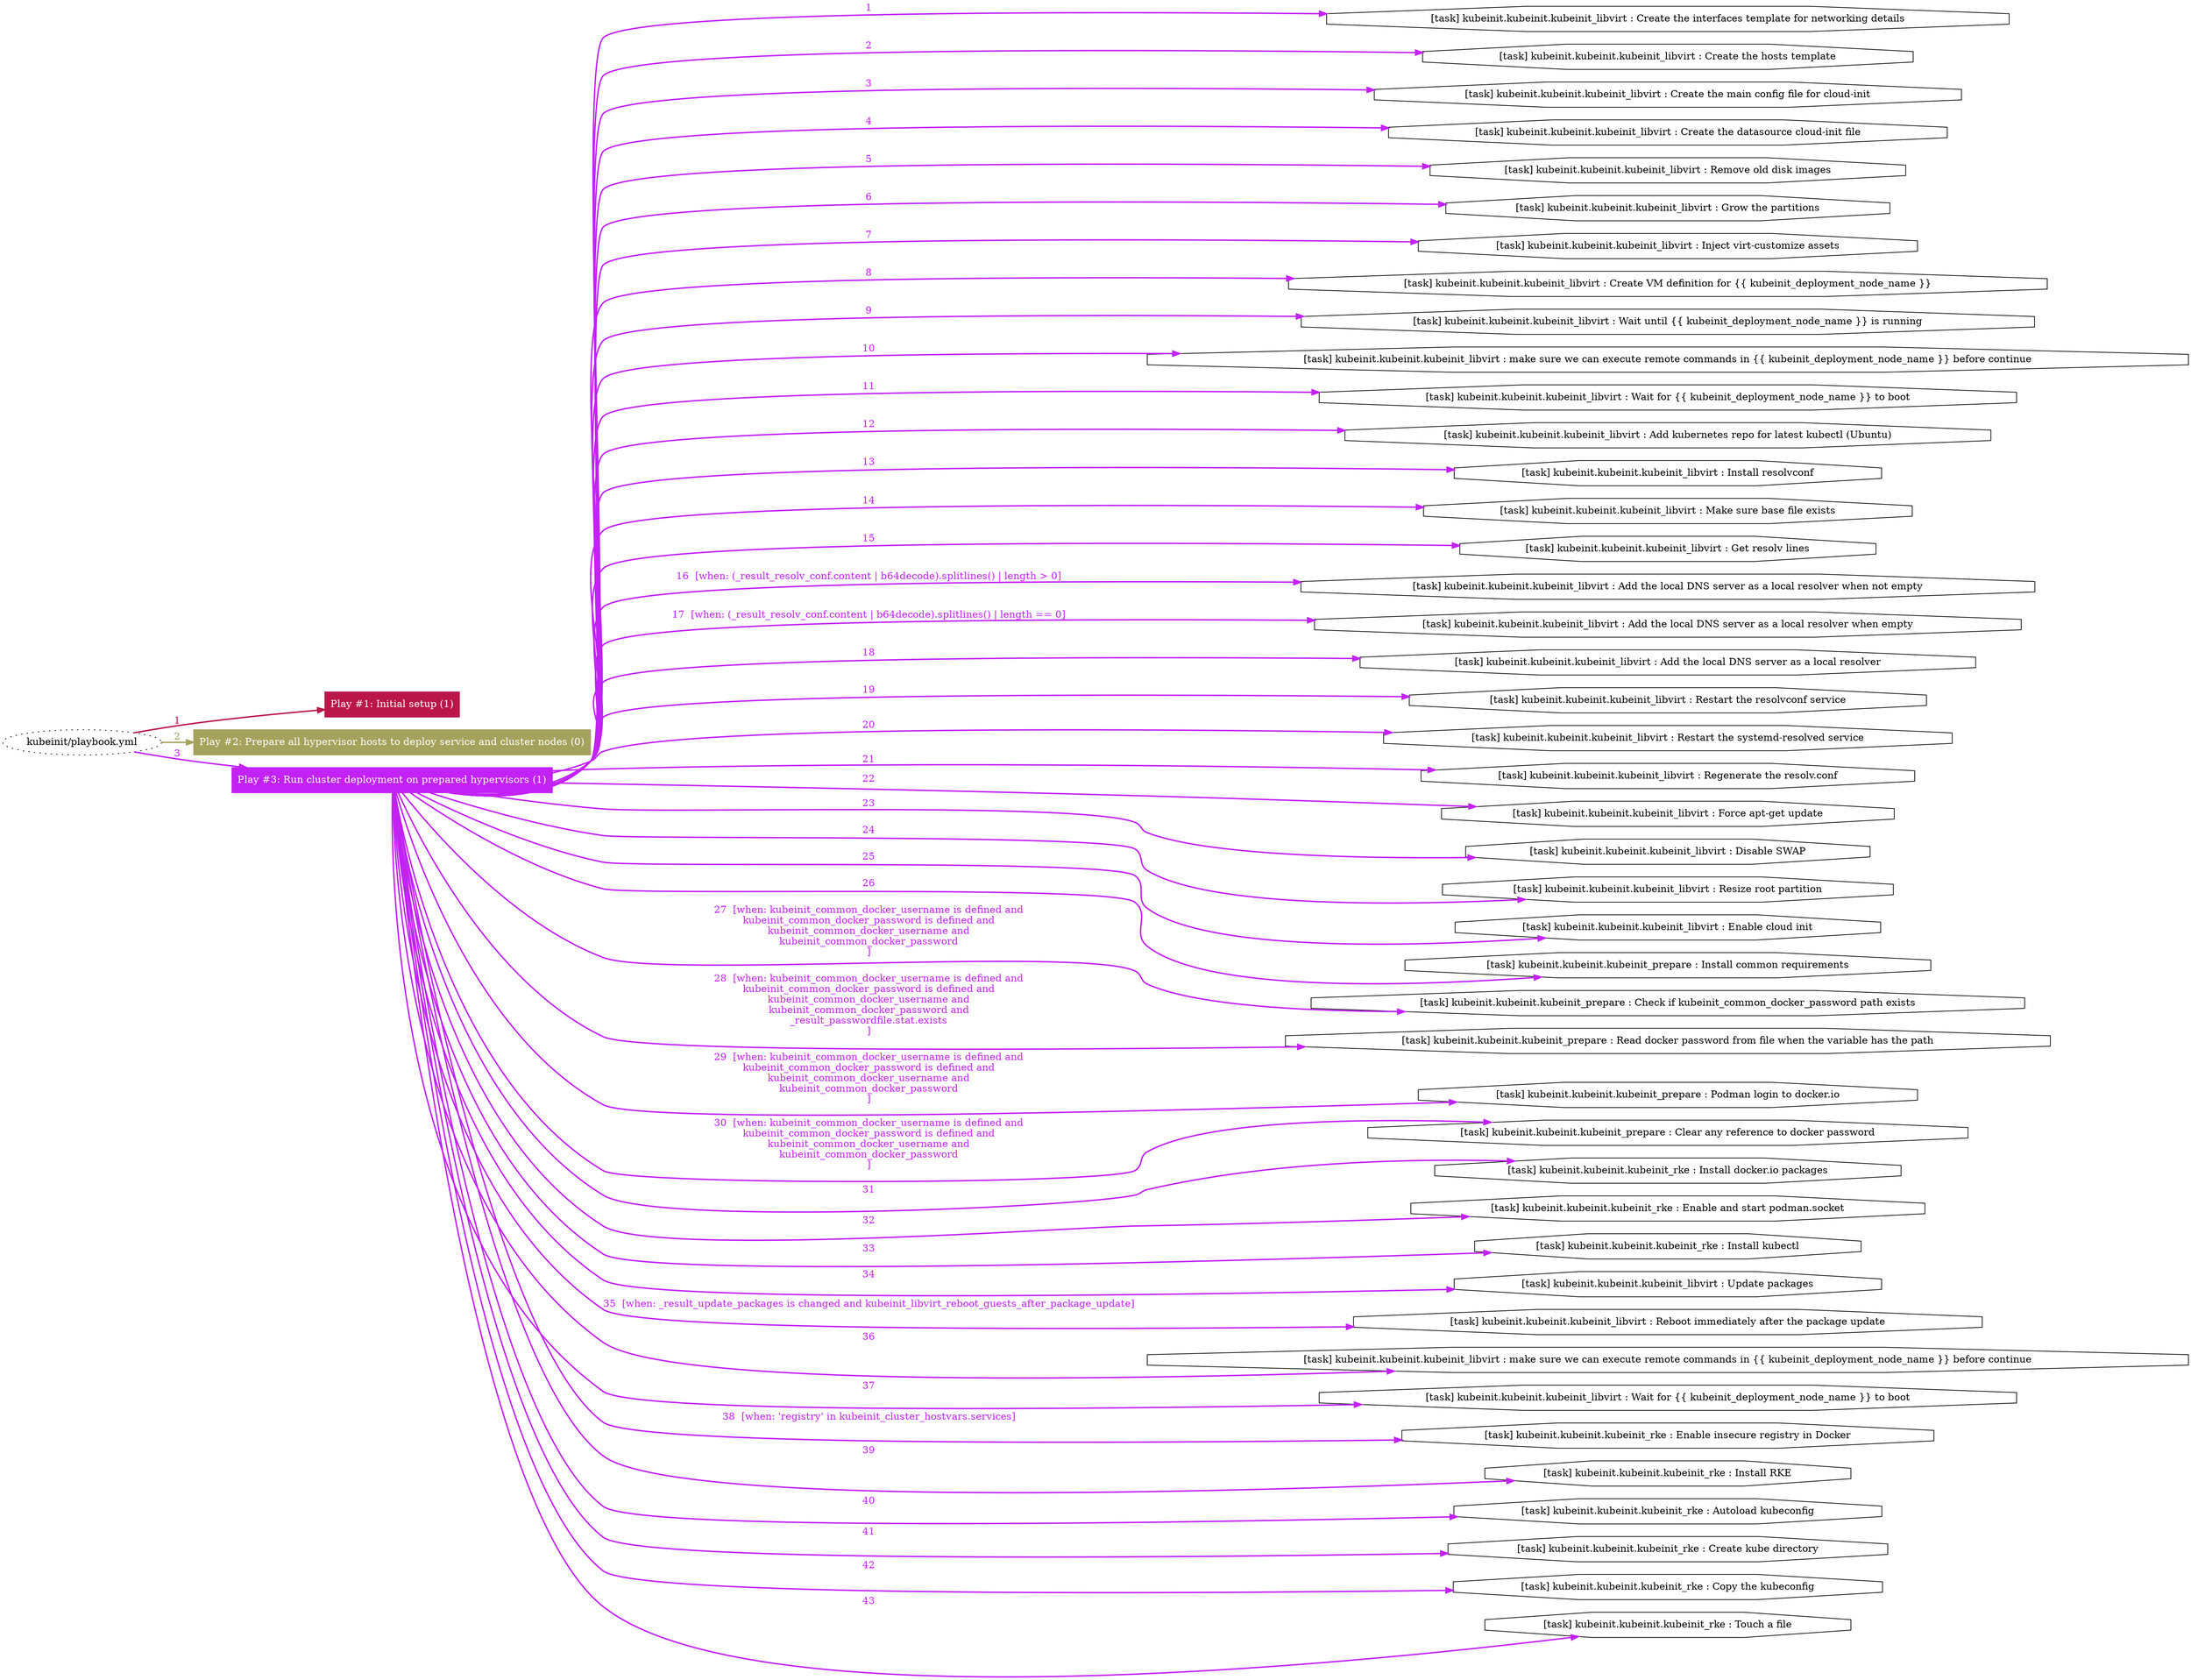 digraph "kubeinit/playbook.yml "{
	graph [concentrate=true ordering=in rankdir=LR ratio=fill]
	edge [esep=5 sep=10]
	"kubeinit/playbook.yml" [id=root_node style=dotted]
	subgraph "Play #1: Initial setup (1) "{
		"Play #1: Initial setup (1)" [color="#bb164a" fontcolor="#ffffff" id="play_9e072ada-bedb-4412-a1a1-019dd0e4c19c" shape=box style=filled tooltip=localhost]
		"kubeinit/playbook.yml" -> "Play #1: Initial setup (1)" [label=1 color="#bb164a" fontcolor="#bb164a" id="edge_d35d7f11-bd9d-4281-9a09-9951c18d475f" style=bold]
	}
	subgraph "Play #2: Prepare all hypervisor hosts to deploy service and cluster nodes (0) "{
		"Play #2: Prepare all hypervisor hosts to deploy service and cluster nodes (0)" [color="#a5a25d" fontcolor="#ffffff" id="play_97170ef8-e459-4ec4-8426-08df1c25eb25" shape=box style=filled tooltip=""]
		"kubeinit/playbook.yml" -> "Play #2: Prepare all hypervisor hosts to deploy service and cluster nodes (0)" [label=2 color="#a5a25d" fontcolor="#a5a25d" id="edge_acbc543a-ef97-4b32-9300-808415fbf3ac" style=bold]
	}
	subgraph "Play #3: Run cluster deployment on prepared hypervisors (1) "{
		"Play #3: Run cluster deployment on prepared hypervisors (1)" [color="#c222f5" fontcolor="#ffffff" id="play_73b1df1e-7b7c-49c7-8c04-60a38fd4ba14" shape=box style=filled tooltip=localhost]
		"kubeinit/playbook.yml" -> "Play #3: Run cluster deployment on prepared hypervisors (1)" [label=3 color="#c222f5" fontcolor="#c222f5" id="edge_961dffba-6565-40f2-bfa2-70f2a6d10a28" style=bold]
		"task_04782fb5-5560-40d4-ad11-31603b26a60a" [label="[task] kubeinit.kubeinit.kubeinit_libvirt : Create the interfaces template for networking details" id="task_04782fb5-5560-40d4-ad11-31603b26a60a" shape=octagon tooltip="[task] kubeinit.kubeinit.kubeinit_libvirt : Create the interfaces template for networking details"]
		"Play #3: Run cluster deployment on prepared hypervisors (1)" -> "task_04782fb5-5560-40d4-ad11-31603b26a60a" [label=1 color="#c222f5" fontcolor="#c222f5" id="edge_70f13a07-5af0-4b84-91ab-e033e1307b08" style=bold]
		"task_c3f3b517-e76e-4a34-a730-cd2ba80ef81f" [label="[task] kubeinit.kubeinit.kubeinit_libvirt : Create the hosts template" id="task_c3f3b517-e76e-4a34-a730-cd2ba80ef81f" shape=octagon tooltip="[task] kubeinit.kubeinit.kubeinit_libvirt : Create the hosts template"]
		"Play #3: Run cluster deployment on prepared hypervisors (1)" -> "task_c3f3b517-e76e-4a34-a730-cd2ba80ef81f" [label=2 color="#c222f5" fontcolor="#c222f5" id="edge_9735ffa6-f1aa-4836-80c9-32dc55b61c0f" style=bold]
		"task_18fbe0bf-db77-4a1a-95c7-71c702c76b3e" [label="[task] kubeinit.kubeinit.kubeinit_libvirt : Create the main config file for cloud-init" id="task_18fbe0bf-db77-4a1a-95c7-71c702c76b3e" shape=octagon tooltip="[task] kubeinit.kubeinit.kubeinit_libvirt : Create the main config file for cloud-init"]
		"Play #3: Run cluster deployment on prepared hypervisors (1)" -> "task_18fbe0bf-db77-4a1a-95c7-71c702c76b3e" [label=3 color="#c222f5" fontcolor="#c222f5" id="edge_a6db2c7e-149f-4953-b574-bc0034617c24" style=bold]
		"task_5ee3b6cf-0d54-4f2e-94c3-fcaff77bd6ac" [label="[task] kubeinit.kubeinit.kubeinit_libvirt : Create the datasource cloud-init file" id="task_5ee3b6cf-0d54-4f2e-94c3-fcaff77bd6ac" shape=octagon tooltip="[task] kubeinit.kubeinit.kubeinit_libvirt : Create the datasource cloud-init file"]
		"Play #3: Run cluster deployment on prepared hypervisors (1)" -> "task_5ee3b6cf-0d54-4f2e-94c3-fcaff77bd6ac" [label=4 color="#c222f5" fontcolor="#c222f5" id="edge_3e7ee2ff-7c03-43a0-9814-238f4494105e" style=bold]
		"task_e522a660-8d5d-403d-8a10-debf3f9a9714" [label="[task] kubeinit.kubeinit.kubeinit_libvirt : Remove old disk images" id="task_e522a660-8d5d-403d-8a10-debf3f9a9714" shape=octagon tooltip="[task] kubeinit.kubeinit.kubeinit_libvirt : Remove old disk images"]
		"Play #3: Run cluster deployment on prepared hypervisors (1)" -> "task_e522a660-8d5d-403d-8a10-debf3f9a9714" [label=5 color="#c222f5" fontcolor="#c222f5" id="edge_d39cd24c-13ee-47e8-b3f9-5416afa7e6df" style=bold]
		"task_0781fd19-35f5-47a7-b0ae-5aa284ded4d4" [label="[task] kubeinit.kubeinit.kubeinit_libvirt : Grow the partitions" id="task_0781fd19-35f5-47a7-b0ae-5aa284ded4d4" shape=octagon tooltip="[task] kubeinit.kubeinit.kubeinit_libvirt : Grow the partitions"]
		"Play #3: Run cluster deployment on prepared hypervisors (1)" -> "task_0781fd19-35f5-47a7-b0ae-5aa284ded4d4" [label=6 color="#c222f5" fontcolor="#c222f5" id="edge_d542be37-f864-46eb-aa32-2f0763eccba1" style=bold]
		"task_7b385577-e508-46f1-ae67-e67634d80126" [label="[task] kubeinit.kubeinit.kubeinit_libvirt : Inject virt-customize assets" id="task_7b385577-e508-46f1-ae67-e67634d80126" shape=octagon tooltip="[task] kubeinit.kubeinit.kubeinit_libvirt : Inject virt-customize assets"]
		"Play #3: Run cluster deployment on prepared hypervisors (1)" -> "task_7b385577-e508-46f1-ae67-e67634d80126" [label=7 color="#c222f5" fontcolor="#c222f5" id="edge_d257189e-1582-409b-822b-50026cbce747" style=bold]
		"task_c0ac9f22-2b17-4a6e-abf3-d7fb999ab232" [label="[task] kubeinit.kubeinit.kubeinit_libvirt : Create VM definition for {{ kubeinit_deployment_node_name }}" id="task_c0ac9f22-2b17-4a6e-abf3-d7fb999ab232" shape=octagon tooltip="[task] kubeinit.kubeinit.kubeinit_libvirt : Create VM definition for {{ kubeinit_deployment_node_name }}"]
		"Play #3: Run cluster deployment on prepared hypervisors (1)" -> "task_c0ac9f22-2b17-4a6e-abf3-d7fb999ab232" [label=8 color="#c222f5" fontcolor="#c222f5" id="edge_38f77ec9-4556-47b9-a8d3-5cfec4c2af0b" style=bold]
		"task_bf04e2ef-dc40-4c14-b19b-96e12eb2d376" [label="[task] kubeinit.kubeinit.kubeinit_libvirt : Wait until {{ kubeinit_deployment_node_name }} is running" id="task_bf04e2ef-dc40-4c14-b19b-96e12eb2d376" shape=octagon tooltip="[task] kubeinit.kubeinit.kubeinit_libvirt : Wait until {{ kubeinit_deployment_node_name }} is running"]
		"Play #3: Run cluster deployment on prepared hypervisors (1)" -> "task_bf04e2ef-dc40-4c14-b19b-96e12eb2d376" [label=9 color="#c222f5" fontcolor="#c222f5" id="edge_95f42dad-1d71-45d0-a577-7c74d1239339" style=bold]
		"task_76f94b7d-557c-4d08-850a-2b3b3770bcf8" [label="[task] kubeinit.kubeinit.kubeinit_libvirt : make sure we can execute remote commands in {{ kubeinit_deployment_node_name }} before continue" id="task_76f94b7d-557c-4d08-850a-2b3b3770bcf8" shape=octagon tooltip="[task] kubeinit.kubeinit.kubeinit_libvirt : make sure we can execute remote commands in {{ kubeinit_deployment_node_name }} before continue"]
		"Play #3: Run cluster deployment on prepared hypervisors (1)" -> "task_76f94b7d-557c-4d08-850a-2b3b3770bcf8" [label=10 color="#c222f5" fontcolor="#c222f5" id="edge_859d3e4d-6ca5-464c-80b8-9a052aa2861b" style=bold]
		"task_ea57109b-4e99-412a-a7fa-110f0bc1c338" [label="[task] kubeinit.kubeinit.kubeinit_libvirt : Wait for {{ kubeinit_deployment_node_name }} to boot" id="task_ea57109b-4e99-412a-a7fa-110f0bc1c338" shape=octagon tooltip="[task] kubeinit.kubeinit.kubeinit_libvirt : Wait for {{ kubeinit_deployment_node_name }} to boot"]
		"Play #3: Run cluster deployment on prepared hypervisors (1)" -> "task_ea57109b-4e99-412a-a7fa-110f0bc1c338" [label=11 color="#c222f5" fontcolor="#c222f5" id="edge_19e5a244-241c-40f4-a120-2a1591cc5d39" style=bold]
		"task_bf5fa789-cfa1-414f-85d2-979dd55bab25" [label="[task] kubeinit.kubeinit.kubeinit_libvirt : Add kubernetes repo for latest kubectl (Ubuntu)" id="task_bf5fa789-cfa1-414f-85d2-979dd55bab25" shape=octagon tooltip="[task] kubeinit.kubeinit.kubeinit_libvirt : Add kubernetes repo for latest kubectl (Ubuntu)"]
		"Play #3: Run cluster deployment on prepared hypervisors (1)" -> "task_bf5fa789-cfa1-414f-85d2-979dd55bab25" [label=12 color="#c222f5" fontcolor="#c222f5" id="edge_51b1b80d-94bb-4c61-b86d-d8d22d2a8bda" style=bold]
		"task_aa79244a-5b53-41cb-96ec-53812ed65b9d" [label="[task] kubeinit.kubeinit.kubeinit_libvirt : Install resolvconf" id="task_aa79244a-5b53-41cb-96ec-53812ed65b9d" shape=octagon tooltip="[task] kubeinit.kubeinit.kubeinit_libvirt : Install resolvconf"]
		"Play #3: Run cluster deployment on prepared hypervisors (1)" -> "task_aa79244a-5b53-41cb-96ec-53812ed65b9d" [label=13 color="#c222f5" fontcolor="#c222f5" id="edge_0e81202a-1290-4348-a52d-3f8c0a01be60" style=bold]
		"task_3cab244b-0180-4dc7-bdc2-e6d43ecf89da" [label="[task] kubeinit.kubeinit.kubeinit_libvirt : Make sure base file exists" id="task_3cab244b-0180-4dc7-bdc2-e6d43ecf89da" shape=octagon tooltip="[task] kubeinit.kubeinit.kubeinit_libvirt : Make sure base file exists"]
		"Play #3: Run cluster deployment on prepared hypervisors (1)" -> "task_3cab244b-0180-4dc7-bdc2-e6d43ecf89da" [label=14 color="#c222f5" fontcolor="#c222f5" id="edge_e3d52eb3-b141-4663-8386-c3df266d567d" style=bold]
		"task_c0f64ff6-3218-4221-8c7b-b484f726b68a" [label="[task] kubeinit.kubeinit.kubeinit_libvirt : Get resolv lines" id="task_c0f64ff6-3218-4221-8c7b-b484f726b68a" shape=octagon tooltip="[task] kubeinit.kubeinit.kubeinit_libvirt : Get resolv lines"]
		"Play #3: Run cluster deployment on prepared hypervisors (1)" -> "task_c0f64ff6-3218-4221-8c7b-b484f726b68a" [label=15 color="#c222f5" fontcolor="#c222f5" id="edge_4e4c0a9c-a9f1-43c3-8bd1-57b7e168a9e6" style=bold]
		"task_4284758b-3c74-4508-ad66-d49ef7c7c2a0" [label="[task] kubeinit.kubeinit.kubeinit_libvirt : Add the local DNS server as a local resolver when not empty" id="task_4284758b-3c74-4508-ad66-d49ef7c7c2a0" shape=octagon tooltip="[task] kubeinit.kubeinit.kubeinit_libvirt : Add the local DNS server as a local resolver when not empty"]
		"Play #3: Run cluster deployment on prepared hypervisors (1)" -> "task_4284758b-3c74-4508-ad66-d49ef7c7c2a0" [label="16  [when: (_result_resolv_conf.content | b64decode).splitlines() | length > 0]" color="#c222f5" fontcolor="#c222f5" id="edge_786defe7-ed37-4d0f-bd1a-34f5219e292f" style=bold]
		"task_df8adc3f-a909-4c36-801e-29e69bd342a0" [label="[task] kubeinit.kubeinit.kubeinit_libvirt : Add the local DNS server as a local resolver when empty" id="task_df8adc3f-a909-4c36-801e-29e69bd342a0" shape=octagon tooltip="[task] kubeinit.kubeinit.kubeinit_libvirt : Add the local DNS server as a local resolver when empty"]
		"Play #3: Run cluster deployment on prepared hypervisors (1)" -> "task_df8adc3f-a909-4c36-801e-29e69bd342a0" [label="17  [when: (_result_resolv_conf.content | b64decode).splitlines() | length == 0]" color="#c222f5" fontcolor="#c222f5" id="edge_d7f73d81-5435-4f88-940f-ec53a3fbbe7c" style=bold]
		"task_9806dbf3-cf04-43e4-994b-a523c4579cbd" [label="[task] kubeinit.kubeinit.kubeinit_libvirt : Add the local DNS server as a local resolver" id="task_9806dbf3-cf04-43e4-994b-a523c4579cbd" shape=octagon tooltip="[task] kubeinit.kubeinit.kubeinit_libvirt : Add the local DNS server as a local resolver"]
		"Play #3: Run cluster deployment on prepared hypervisors (1)" -> "task_9806dbf3-cf04-43e4-994b-a523c4579cbd" [label=18 color="#c222f5" fontcolor="#c222f5" id="edge_bdbfebb0-f3e1-4912-9a10-5a0085784a80" style=bold]
		"task_10562c36-321b-4f53-8f55-6dfd5136958c" [label="[task] kubeinit.kubeinit.kubeinit_libvirt : Restart the resolvconf service" id="task_10562c36-321b-4f53-8f55-6dfd5136958c" shape=octagon tooltip="[task] kubeinit.kubeinit.kubeinit_libvirt : Restart the resolvconf service"]
		"Play #3: Run cluster deployment on prepared hypervisors (1)" -> "task_10562c36-321b-4f53-8f55-6dfd5136958c" [label=19 color="#c222f5" fontcolor="#c222f5" id="edge_12188122-588b-43a7-a334-1b78fdf71e00" style=bold]
		"task_30b9b999-0cab-4e38-ab98-7d8f023e8f21" [label="[task] kubeinit.kubeinit.kubeinit_libvirt : Restart the systemd-resolved service" id="task_30b9b999-0cab-4e38-ab98-7d8f023e8f21" shape=octagon tooltip="[task] kubeinit.kubeinit.kubeinit_libvirt : Restart the systemd-resolved service"]
		"Play #3: Run cluster deployment on prepared hypervisors (1)" -> "task_30b9b999-0cab-4e38-ab98-7d8f023e8f21" [label=20 color="#c222f5" fontcolor="#c222f5" id="edge_ee476d74-16d4-4d50-aac2-7c3937752460" style=bold]
		"task_7b08af8f-e050-4883-8027-dccf42abbdab" [label="[task] kubeinit.kubeinit.kubeinit_libvirt : Regenerate the resolv.conf" id="task_7b08af8f-e050-4883-8027-dccf42abbdab" shape=octagon tooltip="[task] kubeinit.kubeinit.kubeinit_libvirt : Regenerate the resolv.conf"]
		"Play #3: Run cluster deployment on prepared hypervisors (1)" -> "task_7b08af8f-e050-4883-8027-dccf42abbdab" [label=21 color="#c222f5" fontcolor="#c222f5" id="edge_80b95e04-5082-473d-abc8-9f7fea3f4199" style=bold]
		"task_916afc31-7d94-478a-84bc-6c026c547702" [label="[task] kubeinit.kubeinit.kubeinit_libvirt : Force apt-get update" id="task_916afc31-7d94-478a-84bc-6c026c547702" shape=octagon tooltip="[task] kubeinit.kubeinit.kubeinit_libvirt : Force apt-get update"]
		"Play #3: Run cluster deployment on prepared hypervisors (1)" -> "task_916afc31-7d94-478a-84bc-6c026c547702" [label=22 color="#c222f5" fontcolor="#c222f5" id="edge_1daa64a8-bedf-4f8c-9cb0-81373546881e" style=bold]
		"task_da6747b9-c2ca-4862-bf95-8ec4fb707d84" [label="[task] kubeinit.kubeinit.kubeinit_libvirt : Disable SWAP" id="task_da6747b9-c2ca-4862-bf95-8ec4fb707d84" shape=octagon tooltip="[task] kubeinit.kubeinit.kubeinit_libvirt : Disable SWAP"]
		"Play #3: Run cluster deployment on prepared hypervisors (1)" -> "task_da6747b9-c2ca-4862-bf95-8ec4fb707d84" [label=23 color="#c222f5" fontcolor="#c222f5" id="edge_19dbfb9f-3acd-4aff-88d4-51b61ddf22d6" style=bold]
		"task_15f93933-caae-4a82-bdda-c0143d7fa86f" [label="[task] kubeinit.kubeinit.kubeinit_libvirt : Resize root partition" id="task_15f93933-caae-4a82-bdda-c0143d7fa86f" shape=octagon tooltip="[task] kubeinit.kubeinit.kubeinit_libvirt : Resize root partition"]
		"Play #3: Run cluster deployment on prepared hypervisors (1)" -> "task_15f93933-caae-4a82-bdda-c0143d7fa86f" [label=24 color="#c222f5" fontcolor="#c222f5" id="edge_c9e01d57-aa3d-4949-85dc-e35e33648d77" style=bold]
		"task_7ded8b80-b754-445f-9be2-8f9dd8a7f01f" [label="[task] kubeinit.kubeinit.kubeinit_libvirt : Enable cloud init" id="task_7ded8b80-b754-445f-9be2-8f9dd8a7f01f" shape=octagon tooltip="[task] kubeinit.kubeinit.kubeinit_libvirt : Enable cloud init"]
		"Play #3: Run cluster deployment on prepared hypervisors (1)" -> "task_7ded8b80-b754-445f-9be2-8f9dd8a7f01f" [label=25 color="#c222f5" fontcolor="#c222f5" id="edge_d34a0c55-163e-4729-aa45-89e9917b274b" style=bold]
		"task_70358207-b954-416b-9b6e-41a566c23924" [label="[task] kubeinit.kubeinit.kubeinit_prepare : Install common requirements" id="task_70358207-b954-416b-9b6e-41a566c23924" shape=octagon tooltip="[task] kubeinit.kubeinit.kubeinit_prepare : Install common requirements"]
		"Play #3: Run cluster deployment on prepared hypervisors (1)" -> "task_70358207-b954-416b-9b6e-41a566c23924" [label=26 color="#c222f5" fontcolor="#c222f5" id="edge_66f91238-8f18-4dee-b9f1-80a6e2d010de" style=bold]
		"task_815de410-a49b-41e4-8023-78af66b1c175" [label="[task] kubeinit.kubeinit.kubeinit_prepare : Check if kubeinit_common_docker_password path exists" id="task_815de410-a49b-41e4-8023-78af66b1c175" shape=octagon tooltip="[task] kubeinit.kubeinit.kubeinit_prepare : Check if kubeinit_common_docker_password path exists"]
		"Play #3: Run cluster deployment on prepared hypervisors (1)" -> "task_815de410-a49b-41e4-8023-78af66b1c175" [label="27  [when: kubeinit_common_docker_username is defined and
kubeinit_common_docker_password is defined and
kubeinit_common_docker_username and
kubeinit_common_docker_password
]" color="#c222f5" fontcolor="#c222f5" id="edge_bb621ffe-5aa3-41c6-b9bd-5635ce9eb5e0" style=bold]
		"task_f4778e59-1d53-4a0e-995f-6370dc8ef8ff" [label="[task] kubeinit.kubeinit.kubeinit_prepare : Read docker password from file when the variable has the path" id="task_f4778e59-1d53-4a0e-995f-6370dc8ef8ff" shape=octagon tooltip="[task] kubeinit.kubeinit.kubeinit_prepare : Read docker password from file when the variable has the path"]
		"Play #3: Run cluster deployment on prepared hypervisors (1)" -> "task_f4778e59-1d53-4a0e-995f-6370dc8ef8ff" [label="28  [when: kubeinit_common_docker_username is defined and
kubeinit_common_docker_password is defined and
kubeinit_common_docker_username and
kubeinit_common_docker_password and
_result_passwordfile.stat.exists
]" color="#c222f5" fontcolor="#c222f5" id="edge_d8e82261-de16-436e-93ea-3e91f01f69a7" style=bold]
		"task_1ac6c715-b281-4b81-a679-7fa62bd10d61" [label="[task] kubeinit.kubeinit.kubeinit_prepare : Podman login to docker.io" id="task_1ac6c715-b281-4b81-a679-7fa62bd10d61" shape=octagon tooltip="[task] kubeinit.kubeinit.kubeinit_prepare : Podman login to docker.io"]
		"Play #3: Run cluster deployment on prepared hypervisors (1)" -> "task_1ac6c715-b281-4b81-a679-7fa62bd10d61" [label="29  [when: kubeinit_common_docker_username is defined and
kubeinit_common_docker_password is defined and
kubeinit_common_docker_username and
kubeinit_common_docker_password
]" color="#c222f5" fontcolor="#c222f5" id="edge_e5fa1da9-8248-45ab-a876-eccab9f6b661" style=bold]
		"task_6ea279f0-66ca-4a00-a1fd-d2b115b840d1" [label="[task] kubeinit.kubeinit.kubeinit_prepare : Clear any reference to docker password" id="task_6ea279f0-66ca-4a00-a1fd-d2b115b840d1" shape=octagon tooltip="[task] kubeinit.kubeinit.kubeinit_prepare : Clear any reference to docker password"]
		"Play #3: Run cluster deployment on prepared hypervisors (1)" -> "task_6ea279f0-66ca-4a00-a1fd-d2b115b840d1" [label="30  [when: kubeinit_common_docker_username is defined and
kubeinit_common_docker_password is defined and
kubeinit_common_docker_username and
kubeinit_common_docker_password
]" color="#c222f5" fontcolor="#c222f5" id="edge_6fd1ad1d-8ad1-4829-8b5d-e87efec2c3eb" style=bold]
		"task_f577c0a0-77c4-41e3-883d-fa6ccceba161" [label="[task] kubeinit.kubeinit.kubeinit_rke : Install docker.io packages" id="task_f577c0a0-77c4-41e3-883d-fa6ccceba161" shape=octagon tooltip="[task] kubeinit.kubeinit.kubeinit_rke : Install docker.io packages"]
		"Play #3: Run cluster deployment on prepared hypervisors (1)" -> "task_f577c0a0-77c4-41e3-883d-fa6ccceba161" [label=31 color="#c222f5" fontcolor="#c222f5" id="edge_fbb06e80-bee8-4f59-b6e9-83893eb238fe" style=bold]
		"task_cf42b119-e4ae-4529-bbb9-ed6406eb0e5d" [label="[task] kubeinit.kubeinit.kubeinit_rke : Enable and start podman.socket" id="task_cf42b119-e4ae-4529-bbb9-ed6406eb0e5d" shape=octagon tooltip="[task] kubeinit.kubeinit.kubeinit_rke : Enable and start podman.socket"]
		"Play #3: Run cluster deployment on prepared hypervisors (1)" -> "task_cf42b119-e4ae-4529-bbb9-ed6406eb0e5d" [label=32 color="#c222f5" fontcolor="#c222f5" id="edge_d9c36a69-f25a-4353-bcda-e919a9bb37db" style=bold]
		"task_a4a702ee-6bd7-4132-a72e-4b6058b02a01" [label="[task] kubeinit.kubeinit.kubeinit_rke : Install kubectl" id="task_a4a702ee-6bd7-4132-a72e-4b6058b02a01" shape=octagon tooltip="[task] kubeinit.kubeinit.kubeinit_rke : Install kubectl"]
		"Play #3: Run cluster deployment on prepared hypervisors (1)" -> "task_a4a702ee-6bd7-4132-a72e-4b6058b02a01" [label=33 color="#c222f5" fontcolor="#c222f5" id="edge_14693d6d-a99a-4117-a146-110052c10c42" style=bold]
		"task_d02d5a1b-7326-47e9-a001-8a3e683e5567" [label="[task] kubeinit.kubeinit.kubeinit_libvirt : Update packages" id="task_d02d5a1b-7326-47e9-a001-8a3e683e5567" shape=octagon tooltip="[task] kubeinit.kubeinit.kubeinit_libvirt : Update packages"]
		"Play #3: Run cluster deployment on prepared hypervisors (1)" -> "task_d02d5a1b-7326-47e9-a001-8a3e683e5567" [label=34 color="#c222f5" fontcolor="#c222f5" id="edge_f2f5a068-7e22-4b1c-be8c-152b1534ae75" style=bold]
		"task_11bb5a91-6297-47ae-b07f-01b7fd48367c" [label="[task] kubeinit.kubeinit.kubeinit_libvirt : Reboot immediately after the package update" id="task_11bb5a91-6297-47ae-b07f-01b7fd48367c" shape=octagon tooltip="[task] kubeinit.kubeinit.kubeinit_libvirt : Reboot immediately after the package update"]
		"Play #3: Run cluster deployment on prepared hypervisors (1)" -> "task_11bb5a91-6297-47ae-b07f-01b7fd48367c" [label="35  [when: _result_update_packages is changed and kubeinit_libvirt_reboot_guests_after_package_update]" color="#c222f5" fontcolor="#c222f5" id="edge_12c60b6e-8faa-4b96-9cc8-b4d1cbd82453" style=bold]
		"task_11f570e3-8fd5-4c89-9405-b1b79938d549" [label="[task] kubeinit.kubeinit.kubeinit_libvirt : make sure we can execute remote commands in {{ kubeinit_deployment_node_name }} before continue" id="task_11f570e3-8fd5-4c89-9405-b1b79938d549" shape=octagon tooltip="[task] kubeinit.kubeinit.kubeinit_libvirt : make sure we can execute remote commands in {{ kubeinit_deployment_node_name }} before continue"]
		"Play #3: Run cluster deployment on prepared hypervisors (1)" -> "task_11f570e3-8fd5-4c89-9405-b1b79938d549" [label=36 color="#c222f5" fontcolor="#c222f5" id="edge_2556ffdb-40f0-4ccd-ae68-a0319146aba9" style=bold]
		"task_27cb2f05-5bcb-4061-bd07-9a4e58a642a5" [label="[task] kubeinit.kubeinit.kubeinit_libvirt : Wait for {{ kubeinit_deployment_node_name }} to boot" id="task_27cb2f05-5bcb-4061-bd07-9a4e58a642a5" shape=octagon tooltip="[task] kubeinit.kubeinit.kubeinit_libvirt : Wait for {{ kubeinit_deployment_node_name }} to boot"]
		"Play #3: Run cluster deployment on prepared hypervisors (1)" -> "task_27cb2f05-5bcb-4061-bd07-9a4e58a642a5" [label=37 color="#c222f5" fontcolor="#c222f5" id="edge_15701514-5bc4-410a-8f61-4fe13b452f1c" style=bold]
		"task_4f7261cb-17dd-427f-b296-5e9c28aef19f" [label="[task] kubeinit.kubeinit.kubeinit_rke : Enable insecure registry in Docker" id="task_4f7261cb-17dd-427f-b296-5e9c28aef19f" shape=octagon tooltip="[task] kubeinit.kubeinit.kubeinit_rke : Enable insecure registry in Docker"]
		"Play #3: Run cluster deployment on prepared hypervisors (1)" -> "task_4f7261cb-17dd-427f-b296-5e9c28aef19f" [label="38  [when: 'registry' in kubeinit_cluster_hostvars.services]" color="#c222f5" fontcolor="#c222f5" id="edge_34b12a7b-6b6f-466b-a2e1-c3871da797a1" style=bold]
		"task_c6f96282-46a4-4bce-a125-c673f8237f54" [label="[task] kubeinit.kubeinit.kubeinit_rke : Install RKE" id="task_c6f96282-46a4-4bce-a125-c673f8237f54" shape=octagon tooltip="[task] kubeinit.kubeinit.kubeinit_rke : Install RKE"]
		"Play #3: Run cluster deployment on prepared hypervisors (1)" -> "task_c6f96282-46a4-4bce-a125-c673f8237f54" [label=39 color="#c222f5" fontcolor="#c222f5" id="edge_dc9a64c3-638a-441b-babf-3bff0b5d5949" style=bold]
		"task_bc3392bc-9a68-4c35-9b15-a4238a7f7fe9" [label="[task] kubeinit.kubeinit.kubeinit_rke : Autoload kubeconfig" id="task_bc3392bc-9a68-4c35-9b15-a4238a7f7fe9" shape=octagon tooltip="[task] kubeinit.kubeinit.kubeinit_rke : Autoload kubeconfig"]
		"Play #3: Run cluster deployment on prepared hypervisors (1)" -> "task_bc3392bc-9a68-4c35-9b15-a4238a7f7fe9" [label=40 color="#c222f5" fontcolor="#c222f5" id="edge_b24a5183-13e1-4a21-b82f-f57c4b6028eb" style=bold]
		"task_021ccbde-e8b1-427b-8f98-db3bdb48a2ec" [label="[task] kubeinit.kubeinit.kubeinit_rke : Create kube directory" id="task_021ccbde-e8b1-427b-8f98-db3bdb48a2ec" shape=octagon tooltip="[task] kubeinit.kubeinit.kubeinit_rke : Create kube directory"]
		"Play #3: Run cluster deployment on prepared hypervisors (1)" -> "task_021ccbde-e8b1-427b-8f98-db3bdb48a2ec" [label=41 color="#c222f5" fontcolor="#c222f5" id="edge_9487b227-c503-4dd9-a72e-3d6f95fbc319" style=bold]
		"task_8777776c-7b39-4237-b857-6deee985f7f7" [label="[task] kubeinit.kubeinit.kubeinit_rke : Copy the kubeconfig" id="task_8777776c-7b39-4237-b857-6deee985f7f7" shape=octagon tooltip="[task] kubeinit.kubeinit.kubeinit_rke : Copy the kubeconfig"]
		"Play #3: Run cluster deployment on prepared hypervisors (1)" -> "task_8777776c-7b39-4237-b857-6deee985f7f7" [label=42 color="#c222f5" fontcolor="#c222f5" id="edge_556c7c70-49fe-44f4-97fa-2414863d2650" style=bold]
		"task_d157fef1-3ad9-4119-8947-00de2880b702" [label="[task] kubeinit.kubeinit.kubeinit_rke : Touch a file" id="task_d157fef1-3ad9-4119-8947-00de2880b702" shape=octagon tooltip="[task] kubeinit.kubeinit.kubeinit_rke : Touch a file"]
		"Play #3: Run cluster deployment on prepared hypervisors (1)" -> "task_d157fef1-3ad9-4119-8947-00de2880b702" [label=43 color="#c222f5" fontcolor="#c222f5" id="edge_d29b1c5b-c026-431b-b614-5653c3aae5b9" style=bold]
	}
}
